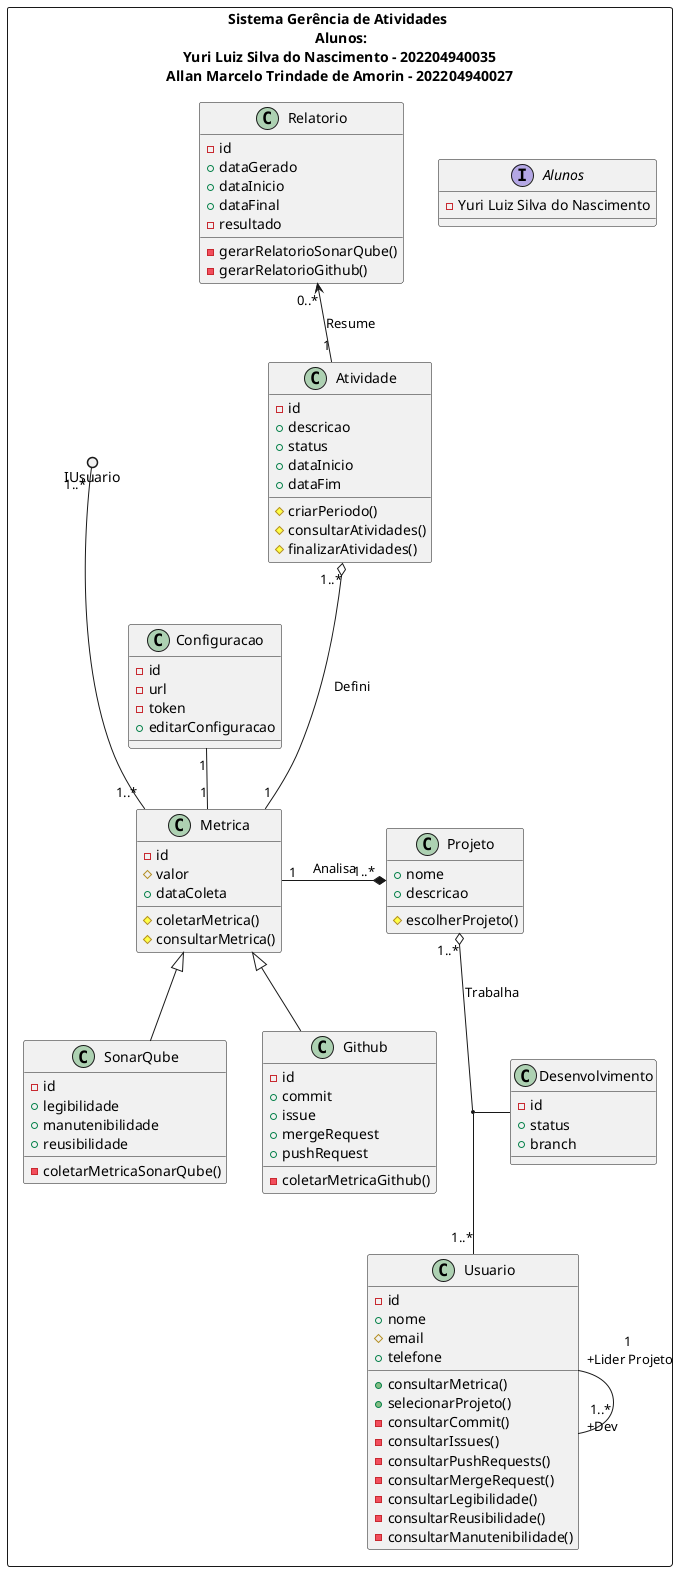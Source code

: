 @startuml
    
' skinparam linetype ortho

rectangle "Sistema Gerência de Atividades \n Alunos:\n Yuri Luiz Silva do Nascimento - 202204940035 \nAllan Marcelo Trindade de Amorin - 202204940027" {

    interface Alunos {
        - Yuri Luiz Silva do Nascimento

    }

    class Usuario{
        - id
        + nome
        # email
        + telefone
        + consultarMetrica()
        + selecionarProjeto()
        - consultarCommit()
        - consultarIssues()
        - consultarPushRequests()
        - consultarMergeRequest()
        - consultarLegibilidade()
        - consultarReusibilidade()
        - consultarManutenibilidade()


    }


    class SonarQube{
        - id
        + legibilidade
        + manutenibilidade
        + reusibilidade
        - coletarMetricaSonarQube()
    }

    class Github{
        - id
        + commit 
        + issue 
        + mergeRequest
        + pushRequest
        - coletarMetricaGithub()
    }

    class Relatorio{
        - id
        + dataGerado
        + dataInicio
        + dataFinal
        - resultado
        - gerarRelatorioSonarQube()
        - gerarRelatorioGithub()

    }

    class Metrica{
        - id
        # valor
        + dataColeta
        # coletarMetrica()
        # consultarMetrica()
    }

    class Atividade{
        - id
        + descricao
        + status
        + dataInicio
        + dataFim
        # criarPeriodo()
        # consultarAtividades()
        # finalizarAtividades()
    }

    class Projeto{
        + nome
        + descricao
        # escolherProjeto()
    }

    class Desenvolvimento{
        - id
        + status
        + branch
    }

    class Configuracao{
        - id
        - url
        - token
        + editarConfiguracao
    }



    Relatorio "0..*" <-- "1" Atividade : Resume
    Atividade "1..*" o--- "1" Metrica : Defini
    Projeto "1..*" o-- "1..*" Usuario : Trabalha
    Metrica  <|--  SonarQube
    Metrica  <|--  Github
    Projeto "1..* " *--left- "1" Metrica : Analisa
    (Projeto, Usuario) -- Desenvolvimento
    IUsuario "1..*" ()--- "1..*" Metrica

    Configuracao "1" -- "1" Metrica

    Usuario "1 \n+Lider Projeto" -- "1..* \n+Dev" Usuario
    
}


@enduml


+-----------------------------------------------+
| [Voltar] CADASTRAR JOGADOR                    |
+-----------------------------------------------+
| Nome: [__________________________]            |
| Apelido: [______________________]             |
| Posição: [▼ 3 - Zagueiro]                 |
| Equipe: [▼ São Bernardo]                      |
+-----------------------------------------------+
| Estatísticas (opcional):                      |
| Gols: [__] | Cartões Amarelos: [__]           |
| Cartões Vermelhos: [__]                       |
+-----------------------------------------------+
| [Salvar] [Cancelar]                           |
+-----------------------------------------------+